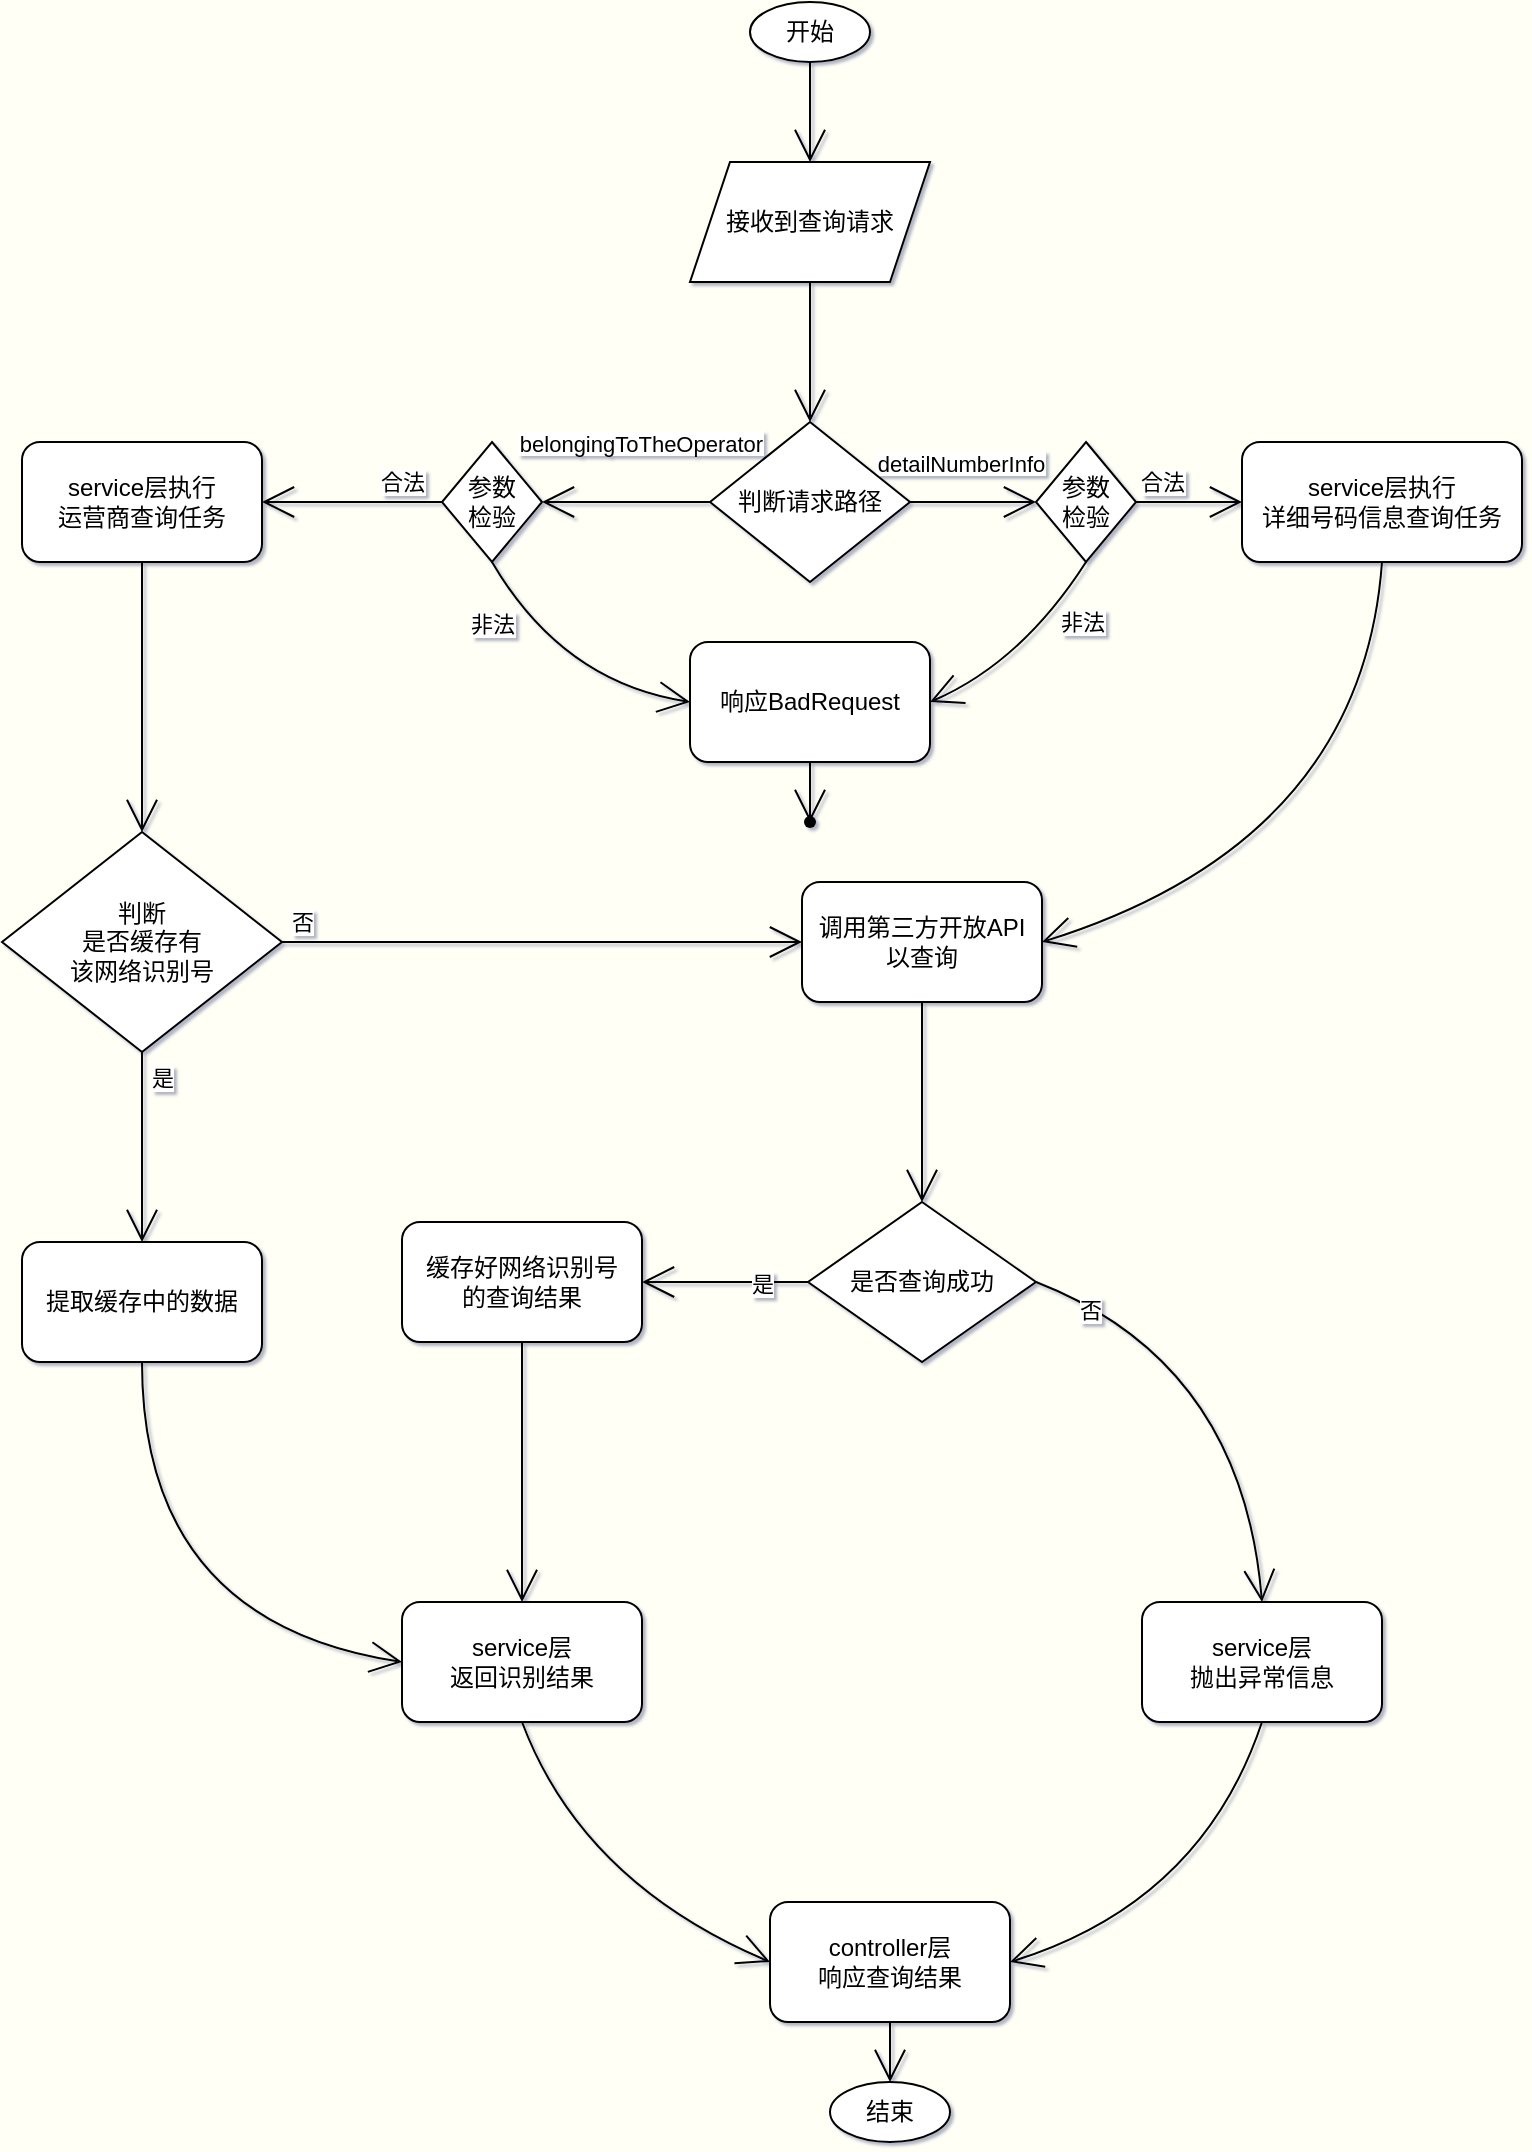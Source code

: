 <mxfile version="21.2.8" type="device">
  <diagram id="C5RBs43oDa-KdzZeNtuy" name="Page-1">
    <mxGraphModel dx="1488" dy="745" grid="1" gridSize="10" guides="1" tooltips="1" connect="1" arrows="1" fold="1" page="1" pageScale="1" pageWidth="827" pageHeight="1169" background="#fffff5" math="0" shadow="1">
      <root>
        <mxCell id="WIyWlLk6GJQsqaUBKTNV-0" />
        <mxCell id="WIyWlLk6GJQsqaUBKTNV-1" parent="WIyWlLk6GJQsqaUBKTNV-0" />
        <mxCell id="UDLgWDICy9FjWXLooa43-13" style="edgeStyle=none;curved=1;rounded=0;orthogonalLoop=1;jettySize=auto;html=1;exitX=0.5;exitY=1;exitDx=0;exitDy=0;entryX=0.5;entryY=0;entryDx=0;entryDy=0;endArrow=open;startSize=14;endSize=14;sourcePerimeterSpacing=8;targetPerimeterSpacing=8;" edge="1" parent="WIyWlLk6GJQsqaUBKTNV-1" source="UDLgWDICy9FjWXLooa43-0" target="UDLgWDICy9FjWXLooa43-1">
          <mxGeometry relative="1" as="geometry" />
        </mxCell>
        <mxCell id="UDLgWDICy9FjWXLooa43-0" value="开始" style="ellipse;whiteSpace=wrap;html=1;" vertex="1" parent="WIyWlLk6GJQsqaUBKTNV-1">
          <mxGeometry x="434" y="30" width="60" height="30" as="geometry" />
        </mxCell>
        <mxCell id="UDLgWDICy9FjWXLooa43-14" style="edgeStyle=none;curved=1;rounded=0;orthogonalLoop=1;jettySize=auto;html=1;exitX=0.5;exitY=1;exitDx=0;exitDy=0;entryX=0.5;entryY=0;entryDx=0;entryDy=0;endArrow=open;startSize=14;endSize=14;sourcePerimeterSpacing=8;targetPerimeterSpacing=8;" edge="1" parent="WIyWlLk6GJQsqaUBKTNV-1" source="UDLgWDICy9FjWXLooa43-1" target="UDLgWDICy9FjWXLooa43-4">
          <mxGeometry relative="1" as="geometry" />
        </mxCell>
        <mxCell id="UDLgWDICy9FjWXLooa43-1" value="接收到查询请求" style="shape=parallelogram;perimeter=parallelogramPerimeter;whiteSpace=wrap;html=1;fixedSize=1;" vertex="1" parent="WIyWlLk6GJQsqaUBKTNV-1">
          <mxGeometry x="404" y="110" width="120" height="60" as="geometry" />
        </mxCell>
        <mxCell id="UDLgWDICy9FjWXLooa43-17" style="edgeStyle=none;curved=1;rounded=0;orthogonalLoop=1;jettySize=auto;html=1;exitX=0.5;exitY=1;exitDx=0;exitDy=0;entryX=0.5;entryY=0;entryDx=0;entryDy=0;endArrow=open;startSize=14;endSize=14;sourcePerimeterSpacing=8;targetPerimeterSpacing=8;" edge="1" parent="WIyWlLk6GJQsqaUBKTNV-1" source="UDLgWDICy9FjWXLooa43-2" target="UDLgWDICy9FjWXLooa43-5">
          <mxGeometry relative="1" as="geometry" />
        </mxCell>
        <mxCell id="UDLgWDICy9FjWXLooa43-2" value="service层执行&lt;br&gt;运营商查询任务" style="rounded=1;whiteSpace=wrap;html=1;" vertex="1" parent="WIyWlLk6GJQsqaUBKTNV-1">
          <mxGeometry x="70" y="250" width="120" height="60" as="geometry" />
        </mxCell>
        <mxCell id="UDLgWDICy9FjWXLooa43-27" style="edgeStyle=none;curved=1;rounded=0;orthogonalLoop=1;jettySize=auto;html=1;exitX=0.5;exitY=1;exitDx=0;exitDy=0;entryX=1;entryY=0.5;entryDx=0;entryDy=0;endArrow=open;startSize=14;endSize=14;sourcePerimeterSpacing=8;targetPerimeterSpacing=8;" edge="1" parent="WIyWlLk6GJQsqaUBKTNV-1" source="UDLgWDICy9FjWXLooa43-3" target="UDLgWDICy9FjWXLooa43-8">
          <mxGeometry relative="1" as="geometry">
            <Array as="points">
              <mxPoint x="740" y="450" />
            </Array>
          </mxGeometry>
        </mxCell>
        <mxCell id="UDLgWDICy9FjWXLooa43-3" value="service层执行&lt;br&gt;详细号码信息查询任务" style="rounded=1;whiteSpace=wrap;html=1;" vertex="1" parent="WIyWlLk6GJQsqaUBKTNV-1">
          <mxGeometry x="680" y="250" width="140" height="60" as="geometry" />
        </mxCell>
        <mxCell id="UDLgWDICy9FjWXLooa43-15" style="edgeStyle=none;curved=1;rounded=0;orthogonalLoop=1;jettySize=auto;html=1;exitX=0;exitY=0.5;exitDx=0;exitDy=0;endArrow=open;startSize=14;endSize=14;sourcePerimeterSpacing=8;targetPerimeterSpacing=8;entryX=1;entryY=0.5;entryDx=0;entryDy=0;" edge="1" parent="WIyWlLk6GJQsqaUBKTNV-1" source="UDLgWDICy9FjWXLooa43-4" target="UDLgWDICy9FjWXLooa43-36">
          <mxGeometry relative="1" as="geometry">
            <mxPoint x="310" y="280" as="targetPoint" />
          </mxGeometry>
        </mxCell>
        <mxCell id="UDLgWDICy9FjWXLooa43-53" value="belongingToTheOperator" style="edgeLabel;align=center;verticalAlign=middle;resizable=0;points=[];" vertex="1" connectable="0" parent="UDLgWDICy9FjWXLooa43-15">
          <mxGeometry x="-0.419" y="1" relative="1" as="geometry">
            <mxPoint x="-10" y="-31" as="offset" />
          </mxGeometry>
        </mxCell>
        <mxCell id="UDLgWDICy9FjWXLooa43-16" style="edgeStyle=none;curved=1;rounded=0;orthogonalLoop=1;jettySize=auto;html=1;exitX=1;exitY=0.5;exitDx=0;exitDy=0;entryX=0;entryY=0.5;entryDx=0;entryDy=0;endArrow=open;startSize=14;endSize=14;sourcePerimeterSpacing=8;targetPerimeterSpacing=8;" edge="1" parent="WIyWlLk6GJQsqaUBKTNV-1" source="UDLgWDICy9FjWXLooa43-4" target="UDLgWDICy9FjWXLooa43-37">
          <mxGeometry relative="1" as="geometry">
            <mxPoint x="577" y="280" as="targetPoint" />
          </mxGeometry>
        </mxCell>
        <mxCell id="UDLgWDICy9FjWXLooa43-54" value="detailNumberInfo" style="edgeLabel;align=center;verticalAlign=middle;resizable=0;points=[];" vertex="1" connectable="0" parent="UDLgWDICy9FjWXLooa43-16">
          <mxGeometry x="-0.441" y="2" relative="1" as="geometry">
            <mxPoint x="8" y="-18" as="offset" />
          </mxGeometry>
        </mxCell>
        <mxCell id="UDLgWDICy9FjWXLooa43-4" value="判断请求路径" style="rhombus;whiteSpace=wrap;html=1;" vertex="1" parent="WIyWlLk6GJQsqaUBKTNV-1">
          <mxGeometry x="414" y="240" width="100" height="80" as="geometry" />
        </mxCell>
        <mxCell id="UDLgWDICy9FjWXLooa43-18" style="edgeStyle=none;curved=1;rounded=0;orthogonalLoop=1;jettySize=auto;html=1;exitX=1;exitY=0.5;exitDx=0;exitDy=0;entryX=0;entryY=0.5;entryDx=0;entryDy=0;endArrow=open;startSize=14;endSize=14;sourcePerimeterSpacing=8;targetPerimeterSpacing=8;" edge="1" parent="WIyWlLk6GJQsqaUBKTNV-1" source="UDLgWDICy9FjWXLooa43-5" target="UDLgWDICy9FjWXLooa43-8">
          <mxGeometry relative="1" as="geometry" />
        </mxCell>
        <mxCell id="UDLgWDICy9FjWXLooa43-49" value="否" style="edgeLabel;html=1;align=center;verticalAlign=middle;resizable=0;points=[];" vertex="1" connectable="0" parent="UDLgWDICy9FjWXLooa43-18">
          <mxGeometry x="-0.78" y="1" relative="1" as="geometry">
            <mxPoint x="-19" y="-9" as="offset" />
          </mxGeometry>
        </mxCell>
        <mxCell id="UDLgWDICy9FjWXLooa43-19" style="edgeStyle=none;curved=1;rounded=0;orthogonalLoop=1;jettySize=auto;html=1;exitX=0.5;exitY=1;exitDx=0;exitDy=0;entryX=0.5;entryY=0;entryDx=0;entryDy=0;endArrow=open;startSize=14;endSize=14;sourcePerimeterSpacing=8;targetPerimeterSpacing=8;" edge="1" parent="WIyWlLk6GJQsqaUBKTNV-1" source="UDLgWDICy9FjWXLooa43-5" target="UDLgWDICy9FjWXLooa43-6">
          <mxGeometry relative="1" as="geometry" />
        </mxCell>
        <mxCell id="UDLgWDICy9FjWXLooa43-50" value="是" style="edgeLabel;html=1;align=center;verticalAlign=middle;resizable=0;points=[];" vertex="1" connectable="0" parent="UDLgWDICy9FjWXLooa43-19">
          <mxGeometry x="-0.726" y="1" relative="1" as="geometry">
            <mxPoint x="9" as="offset" />
          </mxGeometry>
        </mxCell>
        <mxCell id="UDLgWDICy9FjWXLooa43-5" value="判断&lt;br&gt;是否缓存有&lt;br&gt;该网络识别号" style="rhombus;whiteSpace=wrap;html=1;" vertex="1" parent="WIyWlLk6GJQsqaUBKTNV-1">
          <mxGeometry x="60" y="445" width="140" height="110" as="geometry" />
        </mxCell>
        <mxCell id="UDLgWDICy9FjWXLooa43-20" style="edgeStyle=none;curved=1;rounded=0;orthogonalLoop=1;jettySize=auto;html=1;exitX=0.5;exitY=1;exitDx=0;exitDy=0;entryX=0;entryY=0.5;entryDx=0;entryDy=0;endArrow=open;startSize=14;endSize=14;sourcePerimeterSpacing=8;targetPerimeterSpacing=8;" edge="1" parent="WIyWlLk6GJQsqaUBKTNV-1" source="UDLgWDICy9FjWXLooa43-6" target="UDLgWDICy9FjWXLooa43-7">
          <mxGeometry relative="1" as="geometry">
            <Array as="points">
              <mxPoint x="130" y="840" />
            </Array>
          </mxGeometry>
        </mxCell>
        <mxCell id="UDLgWDICy9FjWXLooa43-6" value="提取缓存中的数据" style="rounded=1;whiteSpace=wrap;html=1;" vertex="1" parent="WIyWlLk6GJQsqaUBKTNV-1">
          <mxGeometry x="70" y="650" width="120" height="60" as="geometry" />
        </mxCell>
        <mxCell id="UDLgWDICy9FjWXLooa43-25" style="edgeStyle=none;curved=1;rounded=0;orthogonalLoop=1;jettySize=auto;html=1;exitX=0.5;exitY=1;exitDx=0;exitDy=0;entryX=0;entryY=0.5;entryDx=0;entryDy=0;endArrow=open;startSize=14;endSize=14;sourcePerimeterSpacing=8;targetPerimeterSpacing=8;" edge="1" parent="WIyWlLk6GJQsqaUBKTNV-1" source="UDLgWDICy9FjWXLooa43-7" target="UDLgWDICy9FjWXLooa43-11">
          <mxGeometry relative="1" as="geometry">
            <Array as="points">
              <mxPoint x="350" y="970" />
            </Array>
          </mxGeometry>
        </mxCell>
        <mxCell id="UDLgWDICy9FjWXLooa43-7" value="service层&lt;br&gt;返回识别结果" style="rounded=1;whiteSpace=wrap;html=1;" vertex="1" parent="WIyWlLk6GJQsqaUBKTNV-1">
          <mxGeometry x="260" y="830" width="120" height="60" as="geometry" />
        </mxCell>
        <mxCell id="UDLgWDICy9FjWXLooa43-21" style="edgeStyle=none;curved=1;rounded=0;orthogonalLoop=1;jettySize=auto;html=1;exitX=0.5;exitY=1;exitDx=0;exitDy=0;entryX=0.5;entryY=0;entryDx=0;entryDy=0;endArrow=open;startSize=14;endSize=14;sourcePerimeterSpacing=8;targetPerimeterSpacing=8;" edge="1" parent="WIyWlLk6GJQsqaUBKTNV-1" source="UDLgWDICy9FjWXLooa43-8" target="UDLgWDICy9FjWXLooa43-9">
          <mxGeometry relative="1" as="geometry" />
        </mxCell>
        <mxCell id="UDLgWDICy9FjWXLooa43-8" value="调用第三方开放API&lt;br&gt;以查询" style="rounded=1;whiteSpace=wrap;html=1;" vertex="1" parent="WIyWlLk6GJQsqaUBKTNV-1">
          <mxGeometry x="460" y="470" width="120" height="60" as="geometry" />
        </mxCell>
        <mxCell id="UDLgWDICy9FjWXLooa43-22" style="edgeStyle=none;curved=1;rounded=0;orthogonalLoop=1;jettySize=auto;html=1;exitX=0;exitY=0.5;exitDx=0;exitDy=0;entryX=1;entryY=0.5;entryDx=0;entryDy=0;endArrow=open;startSize=14;endSize=14;sourcePerimeterSpacing=8;targetPerimeterSpacing=8;" edge="1" parent="WIyWlLk6GJQsqaUBKTNV-1" source="UDLgWDICy9FjWXLooa43-9" target="UDLgWDICy9FjWXLooa43-12">
          <mxGeometry relative="1" as="geometry" />
        </mxCell>
        <mxCell id="UDLgWDICy9FjWXLooa43-51" value="是" style="edgeLabel;html=1;align=center;verticalAlign=middle;resizable=0;points=[];" vertex="1" connectable="0" parent="UDLgWDICy9FjWXLooa43-22">
          <mxGeometry x="-0.436" y="1" relative="1" as="geometry">
            <mxPoint as="offset" />
          </mxGeometry>
        </mxCell>
        <mxCell id="UDLgWDICy9FjWXLooa43-24" style="edgeStyle=none;curved=1;rounded=0;orthogonalLoop=1;jettySize=auto;html=1;exitX=1;exitY=0.5;exitDx=0;exitDy=0;entryX=0.5;entryY=0;entryDx=0;entryDy=0;endArrow=open;startSize=14;endSize=14;sourcePerimeterSpacing=8;targetPerimeterSpacing=8;" edge="1" parent="WIyWlLk6GJQsqaUBKTNV-1" source="UDLgWDICy9FjWXLooa43-9" target="UDLgWDICy9FjWXLooa43-10">
          <mxGeometry relative="1" as="geometry">
            <Array as="points">
              <mxPoint x="680" y="710" />
            </Array>
          </mxGeometry>
        </mxCell>
        <mxCell id="UDLgWDICy9FjWXLooa43-52" value="否" style="edgeLabel;html=1;align=center;verticalAlign=middle;resizable=0;points=[];" vertex="1" connectable="0" parent="UDLgWDICy9FjWXLooa43-24">
          <mxGeometry x="-0.745" y="-2" relative="1" as="geometry">
            <mxPoint y="1" as="offset" />
          </mxGeometry>
        </mxCell>
        <mxCell id="UDLgWDICy9FjWXLooa43-9" value="是否查询成功" style="rhombus;whiteSpace=wrap;html=1;" vertex="1" parent="WIyWlLk6GJQsqaUBKTNV-1">
          <mxGeometry x="463" y="630" width="114" height="80" as="geometry" />
        </mxCell>
        <mxCell id="UDLgWDICy9FjWXLooa43-26" style="edgeStyle=none;curved=1;rounded=0;orthogonalLoop=1;jettySize=auto;html=1;exitX=0.5;exitY=1;exitDx=0;exitDy=0;entryX=1;entryY=0.5;entryDx=0;entryDy=0;endArrow=open;startSize=14;endSize=14;sourcePerimeterSpacing=8;targetPerimeterSpacing=8;" edge="1" parent="WIyWlLk6GJQsqaUBKTNV-1" source="UDLgWDICy9FjWXLooa43-10" target="UDLgWDICy9FjWXLooa43-11">
          <mxGeometry relative="1" as="geometry">
            <Array as="points">
              <mxPoint x="660" y="980" />
            </Array>
          </mxGeometry>
        </mxCell>
        <mxCell id="UDLgWDICy9FjWXLooa43-10" value="service层&lt;br&gt;抛出异常信息" style="rounded=1;whiteSpace=wrap;html=1;" vertex="1" parent="WIyWlLk6GJQsqaUBKTNV-1">
          <mxGeometry x="630" y="830" width="120" height="60" as="geometry" />
        </mxCell>
        <mxCell id="UDLgWDICy9FjWXLooa43-30" style="edgeStyle=none;curved=1;rounded=0;orthogonalLoop=1;jettySize=auto;html=1;exitX=0.5;exitY=1;exitDx=0;exitDy=0;entryX=0.5;entryY=0;entryDx=0;entryDy=0;endArrow=open;startSize=14;endSize=14;sourcePerimeterSpacing=8;targetPerimeterSpacing=8;" edge="1" parent="WIyWlLk6GJQsqaUBKTNV-1" source="UDLgWDICy9FjWXLooa43-11" target="UDLgWDICy9FjWXLooa43-29">
          <mxGeometry relative="1" as="geometry" />
        </mxCell>
        <mxCell id="UDLgWDICy9FjWXLooa43-11" value="controller层&lt;br&gt;响应查询结果" style="rounded=1;whiteSpace=wrap;html=1;" vertex="1" parent="WIyWlLk6GJQsqaUBKTNV-1">
          <mxGeometry x="444" y="980" width="120" height="60" as="geometry" />
        </mxCell>
        <mxCell id="UDLgWDICy9FjWXLooa43-23" style="edgeStyle=none;curved=1;rounded=0;orthogonalLoop=1;jettySize=auto;html=1;exitX=0.5;exitY=1;exitDx=0;exitDy=0;entryX=0.5;entryY=0;entryDx=0;entryDy=0;endArrow=open;startSize=14;endSize=14;sourcePerimeterSpacing=8;targetPerimeterSpacing=8;" edge="1" parent="WIyWlLk6GJQsqaUBKTNV-1" source="UDLgWDICy9FjWXLooa43-12" target="UDLgWDICy9FjWXLooa43-7">
          <mxGeometry relative="1" as="geometry" />
        </mxCell>
        <mxCell id="UDLgWDICy9FjWXLooa43-12" value="缓存好网络识别号&lt;br&gt;的查询结果" style="rounded=1;whiteSpace=wrap;html=1;" vertex="1" parent="WIyWlLk6GJQsqaUBKTNV-1">
          <mxGeometry x="260" y="640" width="120" height="60" as="geometry" />
        </mxCell>
        <mxCell id="UDLgWDICy9FjWXLooa43-29" value="结束" style="ellipse;whiteSpace=wrap;html=1;" vertex="1" parent="WIyWlLk6GJQsqaUBKTNV-1">
          <mxGeometry x="474" y="1070" width="60" height="30" as="geometry" />
        </mxCell>
        <mxCell id="UDLgWDICy9FjWXLooa43-35" style="edgeStyle=none;curved=1;rounded=0;orthogonalLoop=1;jettySize=auto;html=1;exitX=1;exitY=0.5;exitDx=0;exitDy=0;entryX=0;entryY=0.5;entryDx=0;entryDy=0;endArrow=open;startSize=14;endSize=14;sourcePerimeterSpacing=8;targetPerimeterSpacing=8;" edge="1" parent="WIyWlLk6GJQsqaUBKTNV-1" source="UDLgWDICy9FjWXLooa43-37" target="UDLgWDICy9FjWXLooa43-3">
          <mxGeometry relative="1" as="geometry">
            <mxPoint x="617" y="280" as="sourcePoint" />
          </mxGeometry>
        </mxCell>
        <mxCell id="UDLgWDICy9FjWXLooa43-46" value="合法" style="edgeLabel;html=1;align=center;verticalAlign=middle;resizable=0;points=[];" vertex="1" connectable="0" parent="UDLgWDICy9FjWXLooa43-35">
          <mxGeometry x="0.381" relative="1" as="geometry">
            <mxPoint x="-24" y="-10" as="offset" />
          </mxGeometry>
        </mxCell>
        <mxCell id="UDLgWDICy9FjWXLooa43-34" style="edgeStyle=none;curved=1;rounded=0;orthogonalLoop=1;jettySize=auto;html=1;entryX=1;entryY=0.5;entryDx=0;entryDy=0;endArrow=open;startSize=14;endSize=14;sourcePerimeterSpacing=8;targetPerimeterSpacing=8;exitX=0;exitY=0.5;exitDx=0;exitDy=0;" edge="1" parent="WIyWlLk6GJQsqaUBKTNV-1" source="UDLgWDICy9FjWXLooa43-36" target="UDLgWDICy9FjWXLooa43-2">
          <mxGeometry relative="1" as="geometry">
            <mxPoint x="270" y="340" as="sourcePoint" />
          </mxGeometry>
        </mxCell>
        <mxCell id="UDLgWDICy9FjWXLooa43-47" value="合法" style="edgeLabel;html=1;align=center;verticalAlign=middle;resizable=0;points=[];" vertex="1" connectable="0" parent="UDLgWDICy9FjWXLooa43-34">
          <mxGeometry x="-0.502" y="-3" relative="1" as="geometry">
            <mxPoint x="2" y="-7" as="offset" />
          </mxGeometry>
        </mxCell>
        <mxCell id="UDLgWDICy9FjWXLooa43-40" style="edgeStyle=none;curved=1;rounded=0;orthogonalLoop=1;jettySize=auto;html=1;exitX=0.5;exitY=1;exitDx=0;exitDy=0;entryX=0;entryY=0.5;entryDx=0;entryDy=0;endArrow=open;startSize=14;endSize=14;sourcePerimeterSpacing=8;targetPerimeterSpacing=8;" edge="1" parent="WIyWlLk6GJQsqaUBKTNV-1" source="UDLgWDICy9FjWXLooa43-36" target="UDLgWDICy9FjWXLooa43-38">
          <mxGeometry relative="1" as="geometry">
            <Array as="points">
              <mxPoint x="340" y="370" />
            </Array>
          </mxGeometry>
        </mxCell>
        <mxCell id="UDLgWDICy9FjWXLooa43-44" value="非法" style="edgeLabel;html=1;align=center;verticalAlign=middle;resizable=0;points=[];" vertex="1" connectable="0" parent="UDLgWDICy9FjWXLooa43-40">
          <mxGeometry x="-0.266" y="6" relative="1" as="geometry">
            <mxPoint x="-30" y="-9" as="offset" />
          </mxGeometry>
        </mxCell>
        <mxCell id="UDLgWDICy9FjWXLooa43-36" value="参数&lt;br style=&quot;border-color: var(--border-color);&quot;&gt;检验" style="rhombus;whiteSpace=wrap;html=1;" vertex="1" parent="WIyWlLk6GJQsqaUBKTNV-1">
          <mxGeometry x="280" y="250" width="50" height="60" as="geometry" />
        </mxCell>
        <mxCell id="UDLgWDICy9FjWXLooa43-39" style="edgeStyle=none;curved=1;rounded=0;orthogonalLoop=1;jettySize=auto;html=1;exitX=0.5;exitY=1;exitDx=0;exitDy=0;entryX=1;entryY=0.5;entryDx=0;entryDy=0;endArrow=open;startSize=14;endSize=14;sourcePerimeterSpacing=8;targetPerimeterSpacing=8;" edge="1" parent="WIyWlLk6GJQsqaUBKTNV-1" source="UDLgWDICy9FjWXLooa43-37" target="UDLgWDICy9FjWXLooa43-38">
          <mxGeometry relative="1" as="geometry">
            <Array as="points">
              <mxPoint x="570" y="360" />
            </Array>
          </mxGeometry>
        </mxCell>
        <mxCell id="UDLgWDICy9FjWXLooa43-45" value="非法" style="edgeLabel;html=1;align=center;verticalAlign=middle;resizable=0;points=[];" vertex="1" connectable="0" parent="UDLgWDICy9FjWXLooa43-39">
          <mxGeometry x="-0.199" y="-2" relative="1" as="geometry">
            <mxPoint x="23" y="-6" as="offset" />
          </mxGeometry>
        </mxCell>
        <mxCell id="UDLgWDICy9FjWXLooa43-37" value="参数&lt;br style=&quot;border-color: var(--border-color);&quot;&gt;检验" style="rhombus;whiteSpace=wrap;html=1;" vertex="1" parent="WIyWlLk6GJQsqaUBKTNV-1">
          <mxGeometry x="577" y="250" width="50" height="60" as="geometry" />
        </mxCell>
        <mxCell id="UDLgWDICy9FjWXLooa43-43" style="edgeStyle=none;curved=1;rounded=0;orthogonalLoop=1;jettySize=auto;html=1;exitX=0.5;exitY=1;exitDx=0;exitDy=0;entryX=0.62;entryY=0.17;entryDx=0;entryDy=0;entryPerimeter=0;endArrow=open;startSize=14;endSize=14;sourcePerimeterSpacing=8;targetPerimeterSpacing=8;" edge="1" parent="WIyWlLk6GJQsqaUBKTNV-1" source="UDLgWDICy9FjWXLooa43-38" target="UDLgWDICy9FjWXLooa43-41">
          <mxGeometry relative="1" as="geometry" />
        </mxCell>
        <mxCell id="UDLgWDICy9FjWXLooa43-38" value="响应BadRequest" style="rounded=1;whiteSpace=wrap;html=1;" vertex="1" parent="WIyWlLk6GJQsqaUBKTNV-1">
          <mxGeometry x="404" y="350" width="120" height="60" as="geometry" />
        </mxCell>
        <mxCell id="UDLgWDICy9FjWXLooa43-41" value="" style="shape=waypoint;sketch=0;size=6;pointerEvents=1;points=[];fillColor=none;resizable=0;rotatable=0;perimeter=centerPerimeter;snapToPoint=1;" vertex="1" parent="WIyWlLk6GJQsqaUBKTNV-1">
          <mxGeometry x="454" y="430" width="20" height="20" as="geometry" />
        </mxCell>
      </root>
    </mxGraphModel>
  </diagram>
</mxfile>
